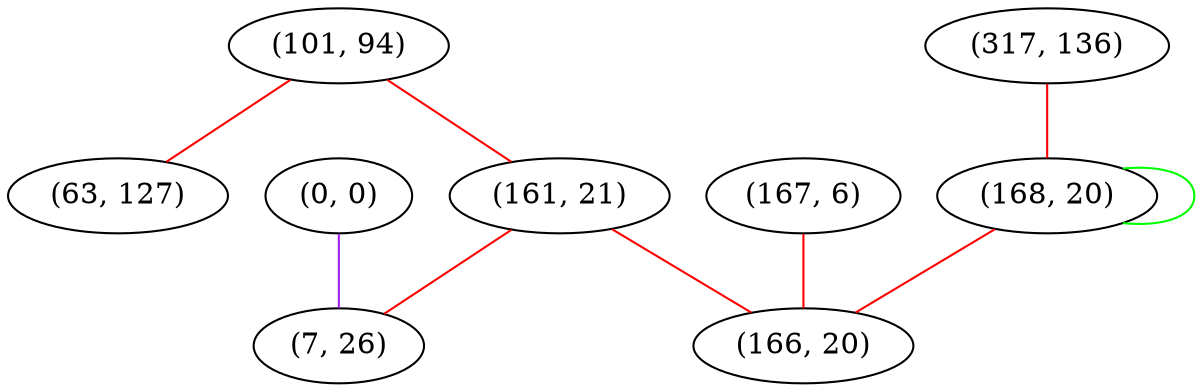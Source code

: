 graph "" {
"(101, 94)";
"(161, 21)";
"(0, 0)";
"(317, 136)";
"(7, 26)";
"(167, 6)";
"(168, 20)";
"(166, 20)";
"(63, 127)";
"(101, 94)" -- "(161, 21)"  [color=red, key=0, weight=1];
"(101, 94)" -- "(63, 127)"  [color=red, key=0, weight=1];
"(161, 21)" -- "(166, 20)"  [color=red, key=0, weight=1];
"(161, 21)" -- "(7, 26)"  [color=red, key=0, weight=1];
"(0, 0)" -- "(7, 26)"  [color=purple, key=0, weight=4];
"(317, 136)" -- "(168, 20)"  [color=red, key=0, weight=1];
"(167, 6)" -- "(166, 20)"  [color=red, key=0, weight=1];
"(168, 20)" -- "(166, 20)"  [color=red, key=0, weight=1];
"(168, 20)" -- "(168, 20)"  [color=green, key=0, weight=2];
}
